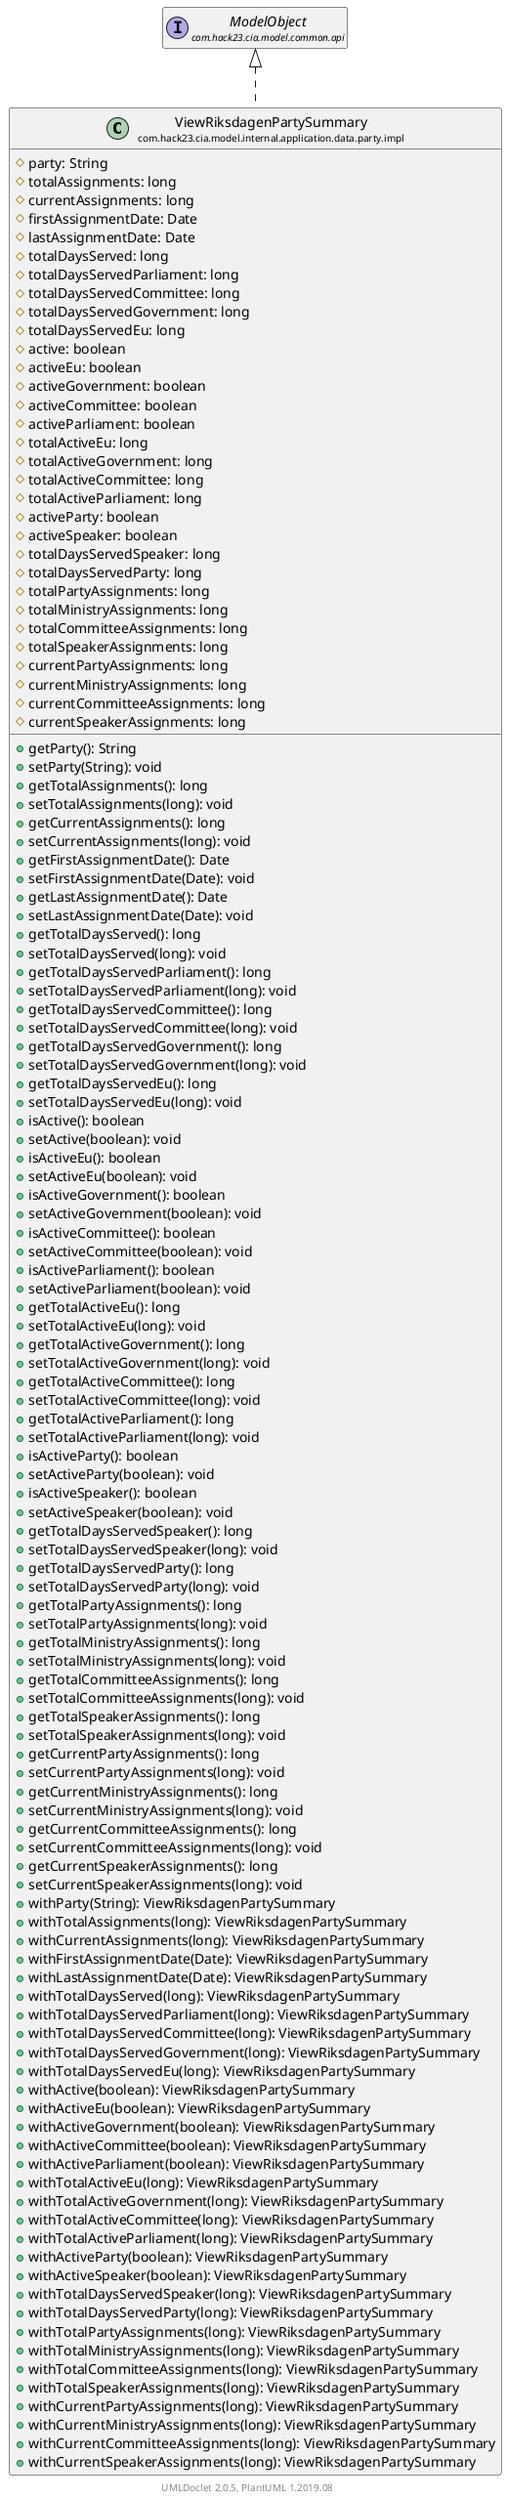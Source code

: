 @startuml
    set namespaceSeparator none
    hide empty fields
    hide empty methods

    class "<size:14>ViewRiksdagenPartySummary\n<size:10>com.hack23.cia.model.internal.application.data.party.impl" as com.hack23.cia.model.internal.application.data.party.impl.ViewRiksdagenPartySummary [[ViewRiksdagenPartySummary.html]] {
        #party: String
        #totalAssignments: long
        #currentAssignments: long
        #firstAssignmentDate: Date
        #lastAssignmentDate: Date
        #totalDaysServed: long
        #totalDaysServedParliament: long
        #totalDaysServedCommittee: long
        #totalDaysServedGovernment: long
        #totalDaysServedEu: long
        #active: boolean
        #activeEu: boolean
        #activeGovernment: boolean
        #activeCommittee: boolean
        #activeParliament: boolean
        #totalActiveEu: long
        #totalActiveGovernment: long
        #totalActiveCommittee: long
        #totalActiveParliament: long
        #activeParty: boolean
        #activeSpeaker: boolean
        #totalDaysServedSpeaker: long
        #totalDaysServedParty: long
        #totalPartyAssignments: long
        #totalMinistryAssignments: long
        #totalCommitteeAssignments: long
        #totalSpeakerAssignments: long
        #currentPartyAssignments: long
        #currentMinistryAssignments: long
        #currentCommitteeAssignments: long
        #currentSpeakerAssignments: long
        +getParty(): String
        +setParty(String): void
        +getTotalAssignments(): long
        +setTotalAssignments(long): void
        +getCurrentAssignments(): long
        +setCurrentAssignments(long): void
        +getFirstAssignmentDate(): Date
        +setFirstAssignmentDate(Date): void
        +getLastAssignmentDate(): Date
        +setLastAssignmentDate(Date): void
        +getTotalDaysServed(): long
        +setTotalDaysServed(long): void
        +getTotalDaysServedParliament(): long
        +setTotalDaysServedParliament(long): void
        +getTotalDaysServedCommittee(): long
        +setTotalDaysServedCommittee(long): void
        +getTotalDaysServedGovernment(): long
        +setTotalDaysServedGovernment(long): void
        +getTotalDaysServedEu(): long
        +setTotalDaysServedEu(long): void
        +isActive(): boolean
        +setActive(boolean): void
        +isActiveEu(): boolean
        +setActiveEu(boolean): void
        +isActiveGovernment(): boolean
        +setActiveGovernment(boolean): void
        +isActiveCommittee(): boolean
        +setActiveCommittee(boolean): void
        +isActiveParliament(): boolean
        +setActiveParliament(boolean): void
        +getTotalActiveEu(): long
        +setTotalActiveEu(long): void
        +getTotalActiveGovernment(): long
        +setTotalActiveGovernment(long): void
        +getTotalActiveCommittee(): long
        +setTotalActiveCommittee(long): void
        +getTotalActiveParliament(): long
        +setTotalActiveParliament(long): void
        +isActiveParty(): boolean
        +setActiveParty(boolean): void
        +isActiveSpeaker(): boolean
        +setActiveSpeaker(boolean): void
        +getTotalDaysServedSpeaker(): long
        +setTotalDaysServedSpeaker(long): void
        +getTotalDaysServedParty(): long
        +setTotalDaysServedParty(long): void
        +getTotalPartyAssignments(): long
        +setTotalPartyAssignments(long): void
        +getTotalMinistryAssignments(): long
        +setTotalMinistryAssignments(long): void
        +getTotalCommitteeAssignments(): long
        +setTotalCommitteeAssignments(long): void
        +getTotalSpeakerAssignments(): long
        +setTotalSpeakerAssignments(long): void
        +getCurrentPartyAssignments(): long
        +setCurrentPartyAssignments(long): void
        +getCurrentMinistryAssignments(): long
        +setCurrentMinistryAssignments(long): void
        +getCurrentCommitteeAssignments(): long
        +setCurrentCommitteeAssignments(long): void
        +getCurrentSpeakerAssignments(): long
        +setCurrentSpeakerAssignments(long): void
        +withParty(String): ViewRiksdagenPartySummary
        +withTotalAssignments(long): ViewRiksdagenPartySummary
        +withCurrentAssignments(long): ViewRiksdagenPartySummary
        +withFirstAssignmentDate(Date): ViewRiksdagenPartySummary
        +withLastAssignmentDate(Date): ViewRiksdagenPartySummary
        +withTotalDaysServed(long): ViewRiksdagenPartySummary
        +withTotalDaysServedParliament(long): ViewRiksdagenPartySummary
        +withTotalDaysServedCommittee(long): ViewRiksdagenPartySummary
        +withTotalDaysServedGovernment(long): ViewRiksdagenPartySummary
        +withTotalDaysServedEu(long): ViewRiksdagenPartySummary
        +withActive(boolean): ViewRiksdagenPartySummary
        +withActiveEu(boolean): ViewRiksdagenPartySummary
        +withActiveGovernment(boolean): ViewRiksdagenPartySummary
        +withActiveCommittee(boolean): ViewRiksdagenPartySummary
        +withActiveParliament(boolean): ViewRiksdagenPartySummary
        +withTotalActiveEu(long): ViewRiksdagenPartySummary
        +withTotalActiveGovernment(long): ViewRiksdagenPartySummary
        +withTotalActiveCommittee(long): ViewRiksdagenPartySummary
        +withTotalActiveParliament(long): ViewRiksdagenPartySummary
        +withActiveParty(boolean): ViewRiksdagenPartySummary
        +withActiveSpeaker(boolean): ViewRiksdagenPartySummary
        +withTotalDaysServedSpeaker(long): ViewRiksdagenPartySummary
        +withTotalDaysServedParty(long): ViewRiksdagenPartySummary
        +withTotalPartyAssignments(long): ViewRiksdagenPartySummary
        +withTotalMinistryAssignments(long): ViewRiksdagenPartySummary
        +withTotalCommitteeAssignments(long): ViewRiksdagenPartySummary
        +withTotalSpeakerAssignments(long): ViewRiksdagenPartySummary
        +withCurrentPartyAssignments(long): ViewRiksdagenPartySummary
        +withCurrentMinistryAssignments(long): ViewRiksdagenPartySummary
        +withCurrentCommitteeAssignments(long): ViewRiksdagenPartySummary
        +withCurrentSpeakerAssignments(long): ViewRiksdagenPartySummary
    }

    interface "<size:14>ModelObject\n<size:10>com.hack23.cia.model.common.api" as com.hack23.cia.model.common.api.ModelObject

    com.hack23.cia.model.common.api.ModelObject <|.. com.hack23.cia.model.internal.application.data.party.impl.ViewRiksdagenPartySummary

    center footer UMLDoclet 2.0.5, PlantUML 1.2019.08
@enduml
